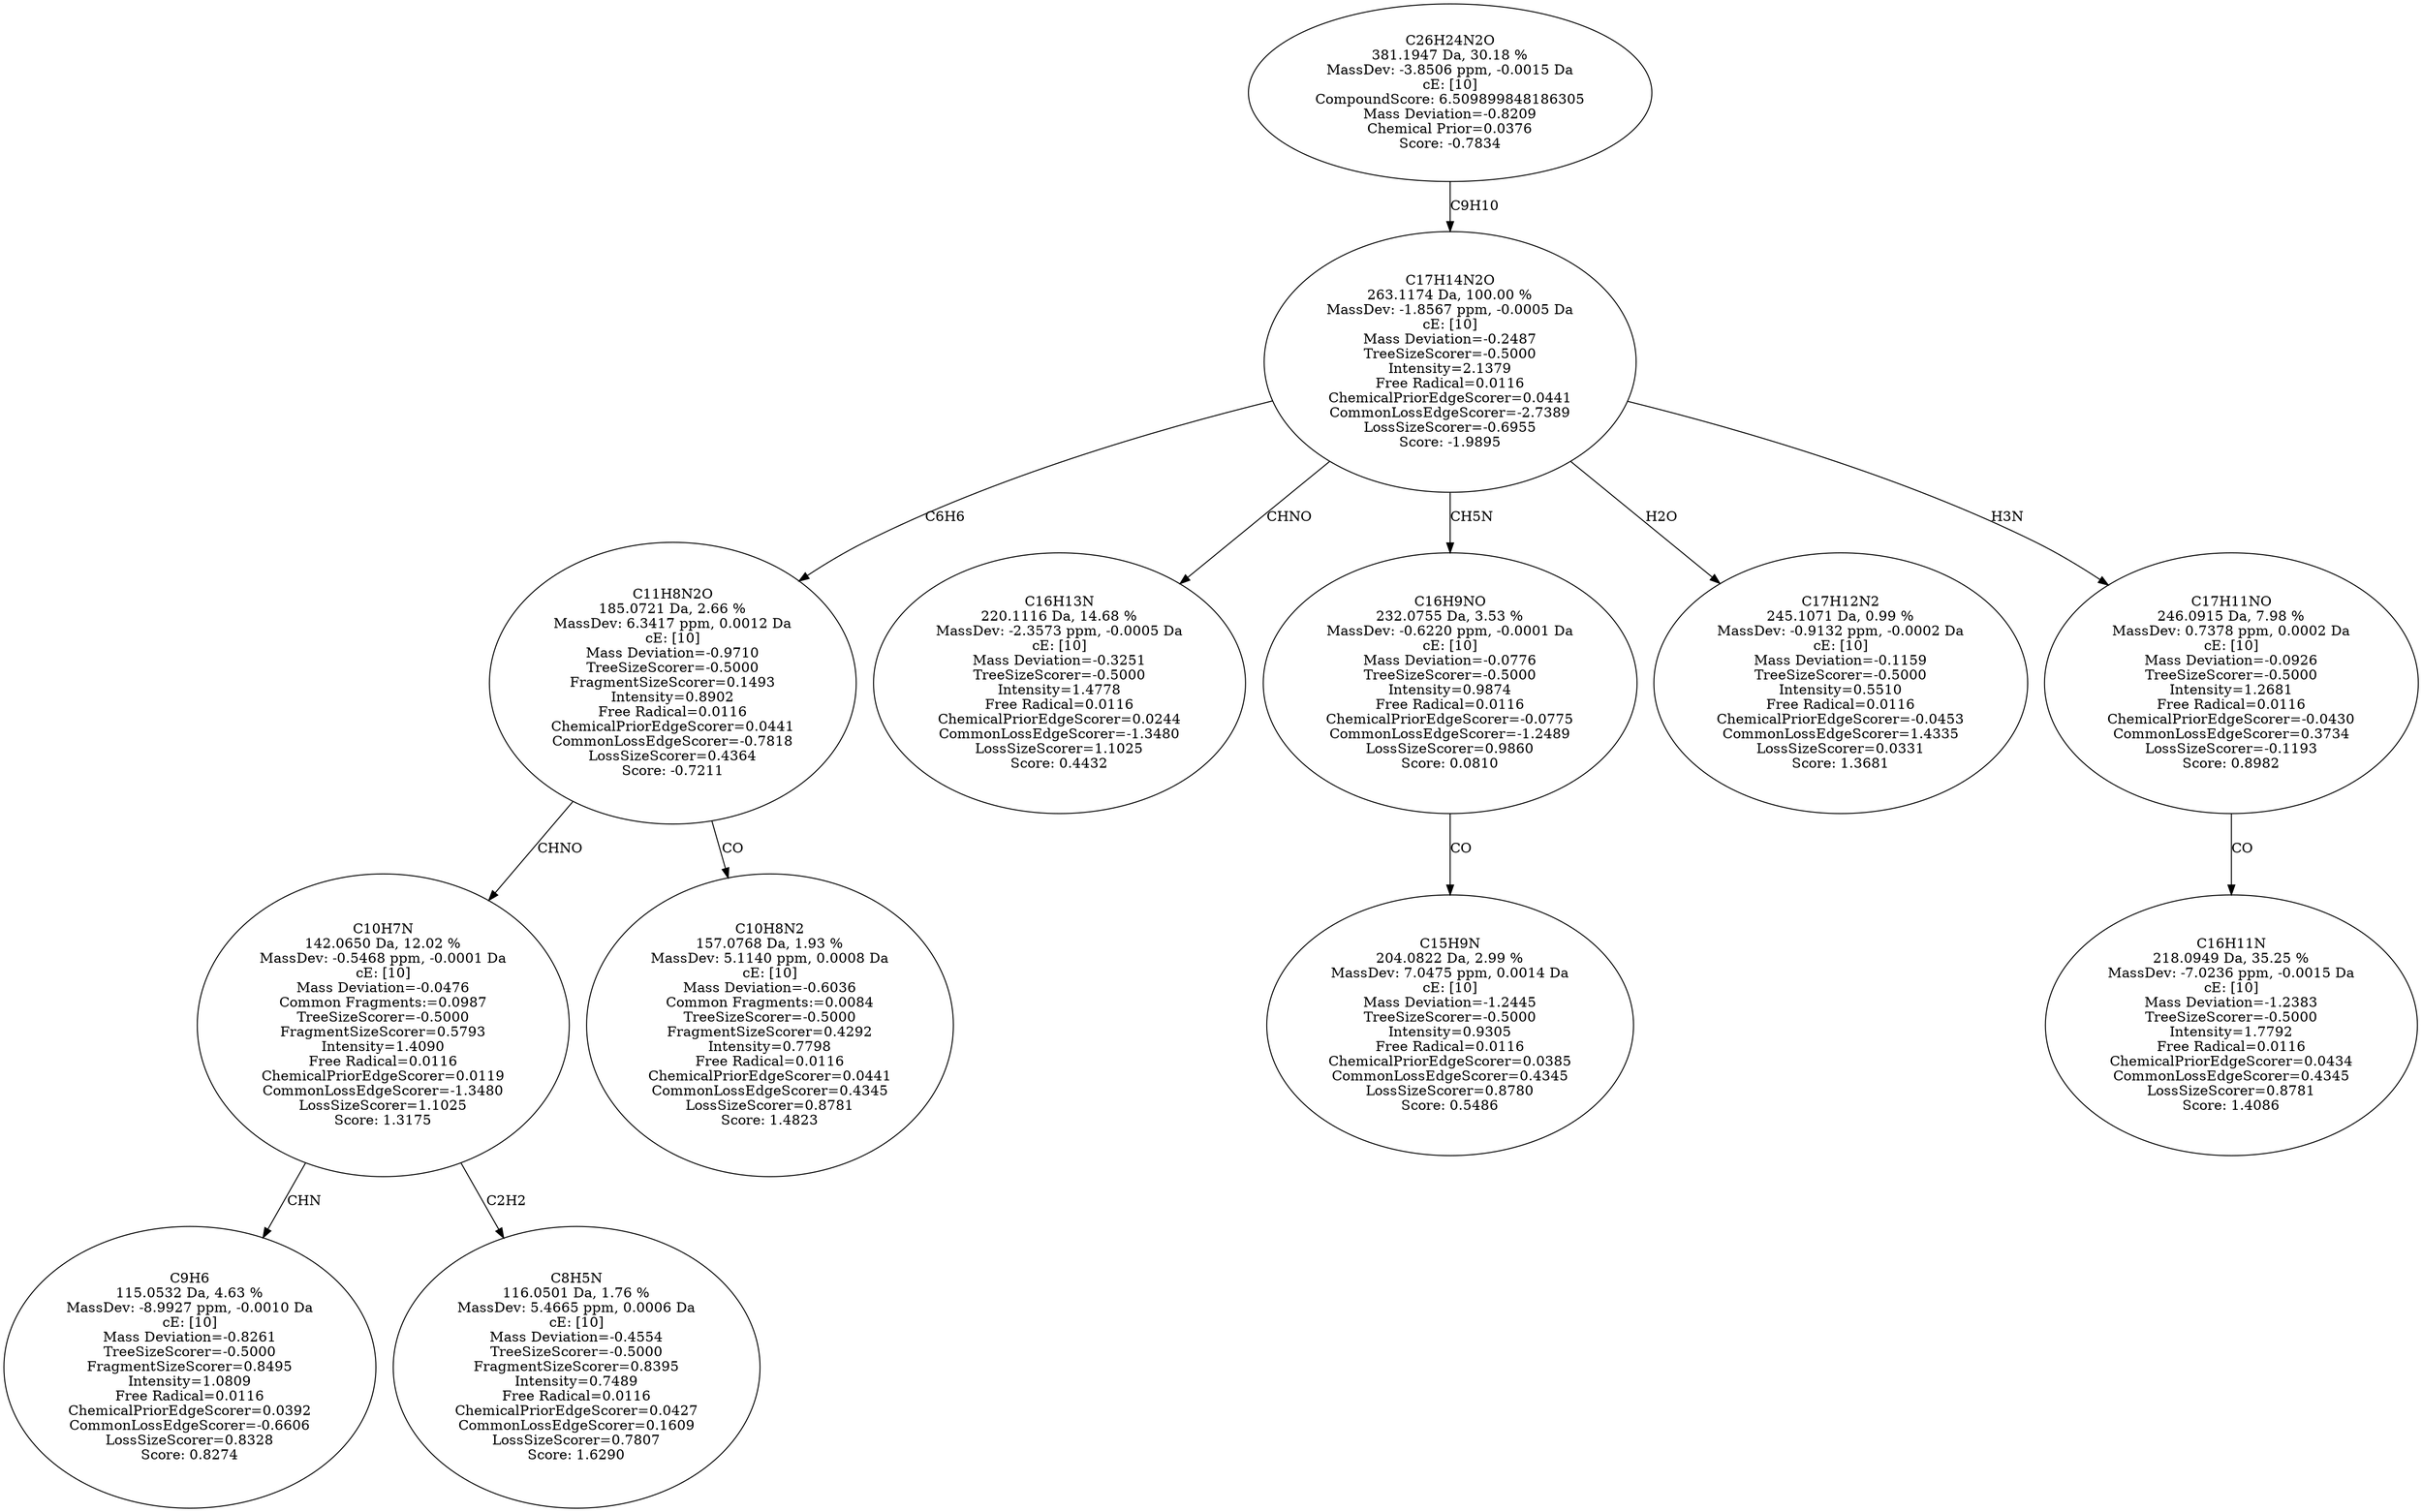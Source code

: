 strict digraph {
v1 [label="C9H6\n115.0532 Da, 4.63 %\nMassDev: -8.9927 ppm, -0.0010 Da\ncE: [10]\nMass Deviation=-0.8261\nTreeSizeScorer=-0.5000\nFragmentSizeScorer=0.8495\nIntensity=1.0809\nFree Radical=0.0116\nChemicalPriorEdgeScorer=0.0392\nCommonLossEdgeScorer=-0.6606\nLossSizeScorer=0.8328\nScore: 0.8274"];
v2 [label="C8H5N\n116.0501 Da, 1.76 %\nMassDev: 5.4665 ppm, 0.0006 Da\ncE: [10]\nMass Deviation=-0.4554\nTreeSizeScorer=-0.5000\nFragmentSizeScorer=0.8395\nIntensity=0.7489\nFree Radical=0.0116\nChemicalPriorEdgeScorer=0.0427\nCommonLossEdgeScorer=0.1609\nLossSizeScorer=0.7807\nScore: 1.6290"];
v3 [label="C10H7N\n142.0650 Da, 12.02 %\nMassDev: -0.5468 ppm, -0.0001 Da\ncE: [10]\nMass Deviation=-0.0476\nCommon Fragments:=0.0987\nTreeSizeScorer=-0.5000\nFragmentSizeScorer=0.5793\nIntensity=1.4090\nFree Radical=0.0116\nChemicalPriorEdgeScorer=0.0119\nCommonLossEdgeScorer=-1.3480\nLossSizeScorer=1.1025\nScore: 1.3175"];
v4 [label="C10H8N2\n157.0768 Da, 1.93 %\nMassDev: 5.1140 ppm, 0.0008 Da\ncE: [10]\nMass Deviation=-0.6036\nCommon Fragments:=0.0084\nTreeSizeScorer=-0.5000\nFragmentSizeScorer=0.4292\nIntensity=0.7798\nFree Radical=0.0116\nChemicalPriorEdgeScorer=0.0441\nCommonLossEdgeScorer=0.4345\nLossSizeScorer=0.8781\nScore: 1.4823"];
v5 [label="C11H8N2O\n185.0721 Da, 2.66 %\nMassDev: 6.3417 ppm, 0.0012 Da\ncE: [10]\nMass Deviation=-0.9710\nTreeSizeScorer=-0.5000\nFragmentSizeScorer=0.1493\nIntensity=0.8902\nFree Radical=0.0116\nChemicalPriorEdgeScorer=0.0441\nCommonLossEdgeScorer=-0.7818\nLossSizeScorer=0.4364\nScore: -0.7211"];
v6 [label="C16H13N\n220.1116 Da, 14.68 %\nMassDev: -2.3573 ppm, -0.0005 Da\ncE: [10]\nMass Deviation=-0.3251\nTreeSizeScorer=-0.5000\nIntensity=1.4778\nFree Radical=0.0116\nChemicalPriorEdgeScorer=0.0244\nCommonLossEdgeScorer=-1.3480\nLossSizeScorer=1.1025\nScore: 0.4432"];
v7 [label="C15H9N\n204.0822 Da, 2.99 %\nMassDev: 7.0475 ppm, 0.0014 Da\ncE: [10]\nMass Deviation=-1.2445\nTreeSizeScorer=-0.5000\nIntensity=0.9305\nFree Radical=0.0116\nChemicalPriorEdgeScorer=0.0385\nCommonLossEdgeScorer=0.4345\nLossSizeScorer=0.8780\nScore: 0.5486"];
v8 [label="C16H9NO\n232.0755 Da, 3.53 %\nMassDev: -0.6220 ppm, -0.0001 Da\ncE: [10]\nMass Deviation=-0.0776\nTreeSizeScorer=-0.5000\nIntensity=0.9874\nFree Radical=0.0116\nChemicalPriorEdgeScorer=-0.0775\nCommonLossEdgeScorer=-1.2489\nLossSizeScorer=0.9860\nScore: 0.0810"];
v9 [label="C17H12N2\n245.1071 Da, 0.99 %\nMassDev: -0.9132 ppm, -0.0002 Da\ncE: [10]\nMass Deviation=-0.1159\nTreeSizeScorer=-0.5000\nIntensity=0.5510\nFree Radical=0.0116\nChemicalPriorEdgeScorer=-0.0453\nCommonLossEdgeScorer=1.4335\nLossSizeScorer=0.0331\nScore: 1.3681"];
v10 [label="C16H11N\n218.0949 Da, 35.25 %\nMassDev: -7.0236 ppm, -0.0015 Da\ncE: [10]\nMass Deviation=-1.2383\nTreeSizeScorer=-0.5000\nIntensity=1.7792\nFree Radical=0.0116\nChemicalPriorEdgeScorer=0.0434\nCommonLossEdgeScorer=0.4345\nLossSizeScorer=0.8781\nScore: 1.4086"];
v11 [label="C17H11NO\n246.0915 Da, 7.98 %\nMassDev: 0.7378 ppm, 0.0002 Da\ncE: [10]\nMass Deviation=-0.0926\nTreeSizeScorer=-0.5000\nIntensity=1.2681\nFree Radical=0.0116\nChemicalPriorEdgeScorer=-0.0430\nCommonLossEdgeScorer=0.3734\nLossSizeScorer=-0.1193\nScore: 0.8982"];
v12 [label="C17H14N2O\n263.1174 Da, 100.00 %\nMassDev: -1.8567 ppm, -0.0005 Da\ncE: [10]\nMass Deviation=-0.2487\nTreeSizeScorer=-0.5000\nIntensity=2.1379\nFree Radical=0.0116\nChemicalPriorEdgeScorer=0.0441\nCommonLossEdgeScorer=-2.7389\nLossSizeScorer=-0.6955\nScore: -1.9895"];
v13 [label="C26H24N2O\n381.1947 Da, 30.18 %\nMassDev: -3.8506 ppm, -0.0015 Da\ncE: [10]\nCompoundScore: 6.509899848186305\nMass Deviation=-0.8209\nChemical Prior=0.0376\nScore: -0.7834"];
v3 -> v1 [label="CHN"];
v3 -> v2 [label="C2H2"];
v5 -> v3 [label="CHNO"];
v5 -> v4 [label="CO"];
v12 -> v5 [label="C6H6"];
v12 -> v6 [label="CHNO"];
v8 -> v7 [label="CO"];
v12 -> v8 [label="CH5N"];
v12 -> v9 [label="H2O"];
v11 -> v10 [label="CO"];
v12 -> v11 [label="H3N"];
v13 -> v12 [label="C9H10"];
}